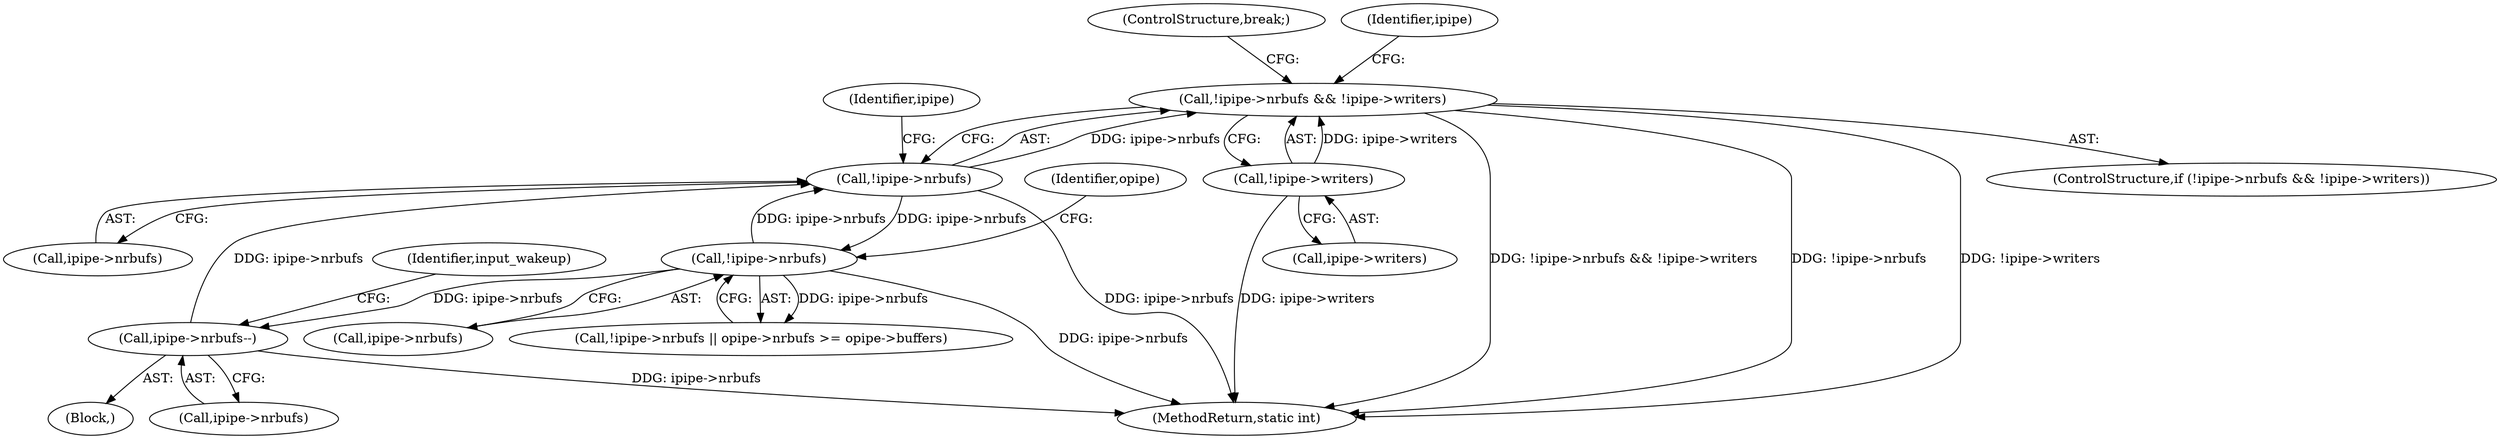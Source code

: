 digraph "0_linux_6b3a707736301c2128ca85ce85fb13f60b5e350a_2@API" {
"1000168" [label="(Call,!ipipe->nrbufs && !ipipe->writers)"];
"1000169" [label="(Call,!ipipe->nrbufs)"];
"1000180" [label="(Call,!ipipe->nrbufs)"];
"1000277" [label="(Call,ipipe->nrbufs--)"];
"1000173" [label="(Call,!ipipe->writers)"];
"1000181" [label="(Call,ipipe->nrbufs)"];
"1000177" [label="(ControlStructure,break;)"];
"1000282" [label="(Identifier,input_wakeup)"];
"1000363" [label="(MethodReturn,static int)"];
"1000278" [label="(Call,ipipe->nrbufs)"];
"1000173" [label="(Call,!ipipe->writers)"];
"1000247" [label="(Block,)"];
"1000175" [label="(Identifier,ipipe)"];
"1000169" [label="(Call,!ipipe->nrbufs)"];
"1000168" [label="(Call,!ipipe->nrbufs && !ipipe->writers)"];
"1000277" [label="(Call,ipipe->nrbufs--)"];
"1000167" [label="(ControlStructure,if (!ipipe->nrbufs && !ipipe->writers))"];
"1000182" [label="(Identifier,ipipe)"];
"1000179" [label="(Call,!ipipe->nrbufs || opipe->nrbufs >= opipe->buffers)"];
"1000170" [label="(Call,ipipe->nrbufs)"];
"1000174" [label="(Call,ipipe->writers)"];
"1000186" [label="(Identifier,opipe)"];
"1000180" [label="(Call,!ipipe->nrbufs)"];
"1000168" -> "1000167"  [label="AST: "];
"1000168" -> "1000169"  [label="CFG: "];
"1000168" -> "1000173"  [label="CFG: "];
"1000169" -> "1000168"  [label="AST: "];
"1000173" -> "1000168"  [label="AST: "];
"1000177" -> "1000168"  [label="CFG: "];
"1000182" -> "1000168"  [label="CFG: "];
"1000168" -> "1000363"  [label="DDG: !ipipe->nrbufs && !ipipe->writers"];
"1000168" -> "1000363"  [label="DDG: !ipipe->nrbufs"];
"1000168" -> "1000363"  [label="DDG: !ipipe->writers"];
"1000169" -> "1000168"  [label="DDG: ipipe->nrbufs"];
"1000173" -> "1000168"  [label="DDG: ipipe->writers"];
"1000169" -> "1000170"  [label="CFG: "];
"1000170" -> "1000169"  [label="AST: "];
"1000175" -> "1000169"  [label="CFG: "];
"1000169" -> "1000363"  [label="DDG: ipipe->nrbufs"];
"1000180" -> "1000169"  [label="DDG: ipipe->nrbufs"];
"1000277" -> "1000169"  [label="DDG: ipipe->nrbufs"];
"1000169" -> "1000180"  [label="DDG: ipipe->nrbufs"];
"1000180" -> "1000179"  [label="AST: "];
"1000180" -> "1000181"  [label="CFG: "];
"1000181" -> "1000180"  [label="AST: "];
"1000186" -> "1000180"  [label="CFG: "];
"1000179" -> "1000180"  [label="CFG: "];
"1000180" -> "1000363"  [label="DDG: ipipe->nrbufs"];
"1000180" -> "1000179"  [label="DDG: ipipe->nrbufs"];
"1000180" -> "1000277"  [label="DDG: ipipe->nrbufs"];
"1000277" -> "1000247"  [label="AST: "];
"1000277" -> "1000278"  [label="CFG: "];
"1000278" -> "1000277"  [label="AST: "];
"1000282" -> "1000277"  [label="CFG: "];
"1000277" -> "1000363"  [label="DDG: ipipe->nrbufs"];
"1000173" -> "1000174"  [label="CFG: "];
"1000174" -> "1000173"  [label="AST: "];
"1000173" -> "1000363"  [label="DDG: ipipe->writers"];
}
